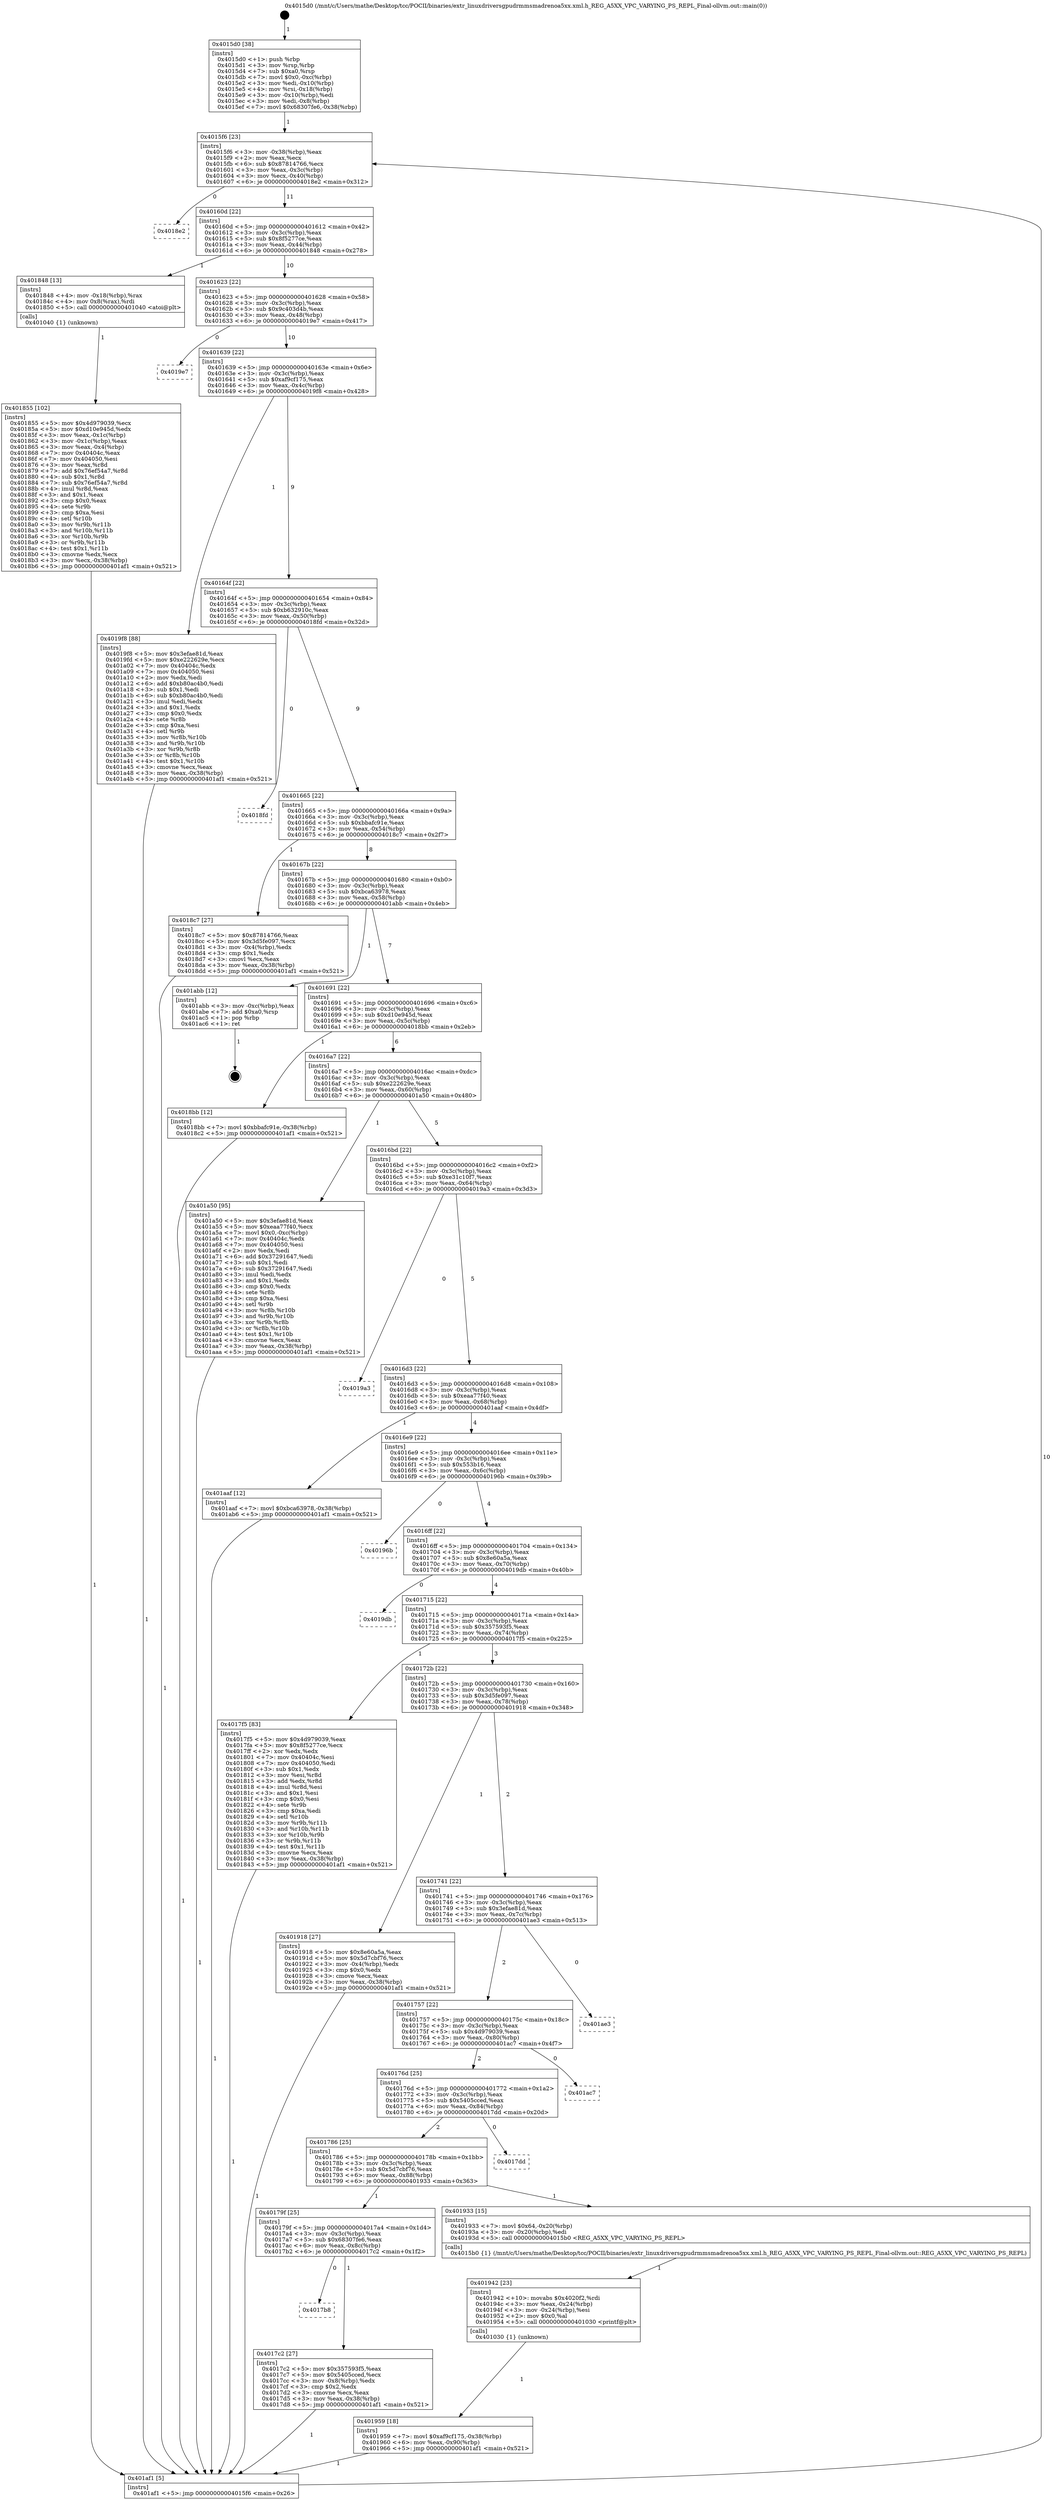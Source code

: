 digraph "0x4015d0" {
  label = "0x4015d0 (/mnt/c/Users/mathe/Desktop/tcc/POCII/binaries/extr_linuxdriversgpudrmmsmadrenoa5xx.xml.h_REG_A5XX_VPC_VARYING_PS_REPL_Final-ollvm.out::main(0))"
  labelloc = "t"
  node[shape=record]

  Entry [label="",width=0.3,height=0.3,shape=circle,fillcolor=black,style=filled]
  "0x4015f6" [label="{
     0x4015f6 [23]\l
     | [instrs]\l
     &nbsp;&nbsp;0x4015f6 \<+3\>: mov -0x38(%rbp),%eax\l
     &nbsp;&nbsp;0x4015f9 \<+2\>: mov %eax,%ecx\l
     &nbsp;&nbsp;0x4015fb \<+6\>: sub $0x87814766,%ecx\l
     &nbsp;&nbsp;0x401601 \<+3\>: mov %eax,-0x3c(%rbp)\l
     &nbsp;&nbsp;0x401604 \<+3\>: mov %ecx,-0x40(%rbp)\l
     &nbsp;&nbsp;0x401607 \<+6\>: je 00000000004018e2 \<main+0x312\>\l
  }"]
  "0x4018e2" [label="{
     0x4018e2\l
  }", style=dashed]
  "0x40160d" [label="{
     0x40160d [22]\l
     | [instrs]\l
     &nbsp;&nbsp;0x40160d \<+5\>: jmp 0000000000401612 \<main+0x42\>\l
     &nbsp;&nbsp;0x401612 \<+3\>: mov -0x3c(%rbp),%eax\l
     &nbsp;&nbsp;0x401615 \<+5\>: sub $0x8f5277ce,%eax\l
     &nbsp;&nbsp;0x40161a \<+3\>: mov %eax,-0x44(%rbp)\l
     &nbsp;&nbsp;0x40161d \<+6\>: je 0000000000401848 \<main+0x278\>\l
  }"]
  Exit [label="",width=0.3,height=0.3,shape=circle,fillcolor=black,style=filled,peripheries=2]
  "0x401848" [label="{
     0x401848 [13]\l
     | [instrs]\l
     &nbsp;&nbsp;0x401848 \<+4\>: mov -0x18(%rbp),%rax\l
     &nbsp;&nbsp;0x40184c \<+4\>: mov 0x8(%rax),%rdi\l
     &nbsp;&nbsp;0x401850 \<+5\>: call 0000000000401040 \<atoi@plt\>\l
     | [calls]\l
     &nbsp;&nbsp;0x401040 \{1\} (unknown)\l
  }"]
  "0x401623" [label="{
     0x401623 [22]\l
     | [instrs]\l
     &nbsp;&nbsp;0x401623 \<+5\>: jmp 0000000000401628 \<main+0x58\>\l
     &nbsp;&nbsp;0x401628 \<+3\>: mov -0x3c(%rbp),%eax\l
     &nbsp;&nbsp;0x40162b \<+5\>: sub $0x9c403d4b,%eax\l
     &nbsp;&nbsp;0x401630 \<+3\>: mov %eax,-0x48(%rbp)\l
     &nbsp;&nbsp;0x401633 \<+6\>: je 00000000004019e7 \<main+0x417\>\l
  }"]
  "0x401959" [label="{
     0x401959 [18]\l
     | [instrs]\l
     &nbsp;&nbsp;0x401959 \<+7\>: movl $0xaf9cf175,-0x38(%rbp)\l
     &nbsp;&nbsp;0x401960 \<+6\>: mov %eax,-0x90(%rbp)\l
     &nbsp;&nbsp;0x401966 \<+5\>: jmp 0000000000401af1 \<main+0x521\>\l
  }"]
  "0x4019e7" [label="{
     0x4019e7\l
  }", style=dashed]
  "0x401639" [label="{
     0x401639 [22]\l
     | [instrs]\l
     &nbsp;&nbsp;0x401639 \<+5\>: jmp 000000000040163e \<main+0x6e\>\l
     &nbsp;&nbsp;0x40163e \<+3\>: mov -0x3c(%rbp),%eax\l
     &nbsp;&nbsp;0x401641 \<+5\>: sub $0xaf9cf175,%eax\l
     &nbsp;&nbsp;0x401646 \<+3\>: mov %eax,-0x4c(%rbp)\l
     &nbsp;&nbsp;0x401649 \<+6\>: je 00000000004019f8 \<main+0x428\>\l
  }"]
  "0x401942" [label="{
     0x401942 [23]\l
     | [instrs]\l
     &nbsp;&nbsp;0x401942 \<+10\>: movabs $0x4020f2,%rdi\l
     &nbsp;&nbsp;0x40194c \<+3\>: mov %eax,-0x24(%rbp)\l
     &nbsp;&nbsp;0x40194f \<+3\>: mov -0x24(%rbp),%esi\l
     &nbsp;&nbsp;0x401952 \<+2\>: mov $0x0,%al\l
     &nbsp;&nbsp;0x401954 \<+5\>: call 0000000000401030 \<printf@plt\>\l
     | [calls]\l
     &nbsp;&nbsp;0x401030 \{1\} (unknown)\l
  }"]
  "0x4019f8" [label="{
     0x4019f8 [88]\l
     | [instrs]\l
     &nbsp;&nbsp;0x4019f8 \<+5\>: mov $0x3efae81d,%eax\l
     &nbsp;&nbsp;0x4019fd \<+5\>: mov $0xe222629e,%ecx\l
     &nbsp;&nbsp;0x401a02 \<+7\>: mov 0x40404c,%edx\l
     &nbsp;&nbsp;0x401a09 \<+7\>: mov 0x404050,%esi\l
     &nbsp;&nbsp;0x401a10 \<+2\>: mov %edx,%edi\l
     &nbsp;&nbsp;0x401a12 \<+6\>: add $0xb80ac4b0,%edi\l
     &nbsp;&nbsp;0x401a18 \<+3\>: sub $0x1,%edi\l
     &nbsp;&nbsp;0x401a1b \<+6\>: sub $0xb80ac4b0,%edi\l
     &nbsp;&nbsp;0x401a21 \<+3\>: imul %edi,%edx\l
     &nbsp;&nbsp;0x401a24 \<+3\>: and $0x1,%edx\l
     &nbsp;&nbsp;0x401a27 \<+3\>: cmp $0x0,%edx\l
     &nbsp;&nbsp;0x401a2a \<+4\>: sete %r8b\l
     &nbsp;&nbsp;0x401a2e \<+3\>: cmp $0xa,%esi\l
     &nbsp;&nbsp;0x401a31 \<+4\>: setl %r9b\l
     &nbsp;&nbsp;0x401a35 \<+3\>: mov %r8b,%r10b\l
     &nbsp;&nbsp;0x401a38 \<+3\>: and %r9b,%r10b\l
     &nbsp;&nbsp;0x401a3b \<+3\>: xor %r9b,%r8b\l
     &nbsp;&nbsp;0x401a3e \<+3\>: or %r8b,%r10b\l
     &nbsp;&nbsp;0x401a41 \<+4\>: test $0x1,%r10b\l
     &nbsp;&nbsp;0x401a45 \<+3\>: cmovne %ecx,%eax\l
     &nbsp;&nbsp;0x401a48 \<+3\>: mov %eax,-0x38(%rbp)\l
     &nbsp;&nbsp;0x401a4b \<+5\>: jmp 0000000000401af1 \<main+0x521\>\l
  }"]
  "0x40164f" [label="{
     0x40164f [22]\l
     | [instrs]\l
     &nbsp;&nbsp;0x40164f \<+5\>: jmp 0000000000401654 \<main+0x84\>\l
     &nbsp;&nbsp;0x401654 \<+3\>: mov -0x3c(%rbp),%eax\l
     &nbsp;&nbsp;0x401657 \<+5\>: sub $0xb632910c,%eax\l
     &nbsp;&nbsp;0x40165c \<+3\>: mov %eax,-0x50(%rbp)\l
     &nbsp;&nbsp;0x40165f \<+6\>: je 00000000004018fd \<main+0x32d\>\l
  }"]
  "0x401855" [label="{
     0x401855 [102]\l
     | [instrs]\l
     &nbsp;&nbsp;0x401855 \<+5\>: mov $0x4d979039,%ecx\l
     &nbsp;&nbsp;0x40185a \<+5\>: mov $0xd10e945d,%edx\l
     &nbsp;&nbsp;0x40185f \<+3\>: mov %eax,-0x1c(%rbp)\l
     &nbsp;&nbsp;0x401862 \<+3\>: mov -0x1c(%rbp),%eax\l
     &nbsp;&nbsp;0x401865 \<+3\>: mov %eax,-0x4(%rbp)\l
     &nbsp;&nbsp;0x401868 \<+7\>: mov 0x40404c,%eax\l
     &nbsp;&nbsp;0x40186f \<+7\>: mov 0x404050,%esi\l
     &nbsp;&nbsp;0x401876 \<+3\>: mov %eax,%r8d\l
     &nbsp;&nbsp;0x401879 \<+7\>: add $0x76ef54a7,%r8d\l
     &nbsp;&nbsp;0x401880 \<+4\>: sub $0x1,%r8d\l
     &nbsp;&nbsp;0x401884 \<+7\>: sub $0x76ef54a7,%r8d\l
     &nbsp;&nbsp;0x40188b \<+4\>: imul %r8d,%eax\l
     &nbsp;&nbsp;0x40188f \<+3\>: and $0x1,%eax\l
     &nbsp;&nbsp;0x401892 \<+3\>: cmp $0x0,%eax\l
     &nbsp;&nbsp;0x401895 \<+4\>: sete %r9b\l
     &nbsp;&nbsp;0x401899 \<+3\>: cmp $0xa,%esi\l
     &nbsp;&nbsp;0x40189c \<+4\>: setl %r10b\l
     &nbsp;&nbsp;0x4018a0 \<+3\>: mov %r9b,%r11b\l
     &nbsp;&nbsp;0x4018a3 \<+3\>: and %r10b,%r11b\l
     &nbsp;&nbsp;0x4018a6 \<+3\>: xor %r10b,%r9b\l
     &nbsp;&nbsp;0x4018a9 \<+3\>: or %r9b,%r11b\l
     &nbsp;&nbsp;0x4018ac \<+4\>: test $0x1,%r11b\l
     &nbsp;&nbsp;0x4018b0 \<+3\>: cmovne %edx,%ecx\l
     &nbsp;&nbsp;0x4018b3 \<+3\>: mov %ecx,-0x38(%rbp)\l
     &nbsp;&nbsp;0x4018b6 \<+5\>: jmp 0000000000401af1 \<main+0x521\>\l
  }"]
  "0x4018fd" [label="{
     0x4018fd\l
  }", style=dashed]
  "0x401665" [label="{
     0x401665 [22]\l
     | [instrs]\l
     &nbsp;&nbsp;0x401665 \<+5\>: jmp 000000000040166a \<main+0x9a\>\l
     &nbsp;&nbsp;0x40166a \<+3\>: mov -0x3c(%rbp),%eax\l
     &nbsp;&nbsp;0x40166d \<+5\>: sub $0xbbafc91e,%eax\l
     &nbsp;&nbsp;0x401672 \<+3\>: mov %eax,-0x54(%rbp)\l
     &nbsp;&nbsp;0x401675 \<+6\>: je 00000000004018c7 \<main+0x2f7\>\l
  }"]
  "0x4015d0" [label="{
     0x4015d0 [38]\l
     | [instrs]\l
     &nbsp;&nbsp;0x4015d0 \<+1\>: push %rbp\l
     &nbsp;&nbsp;0x4015d1 \<+3\>: mov %rsp,%rbp\l
     &nbsp;&nbsp;0x4015d4 \<+7\>: sub $0xa0,%rsp\l
     &nbsp;&nbsp;0x4015db \<+7\>: movl $0x0,-0xc(%rbp)\l
     &nbsp;&nbsp;0x4015e2 \<+3\>: mov %edi,-0x10(%rbp)\l
     &nbsp;&nbsp;0x4015e5 \<+4\>: mov %rsi,-0x18(%rbp)\l
     &nbsp;&nbsp;0x4015e9 \<+3\>: mov -0x10(%rbp),%edi\l
     &nbsp;&nbsp;0x4015ec \<+3\>: mov %edi,-0x8(%rbp)\l
     &nbsp;&nbsp;0x4015ef \<+7\>: movl $0x68307fe6,-0x38(%rbp)\l
  }"]
  "0x4018c7" [label="{
     0x4018c7 [27]\l
     | [instrs]\l
     &nbsp;&nbsp;0x4018c7 \<+5\>: mov $0x87814766,%eax\l
     &nbsp;&nbsp;0x4018cc \<+5\>: mov $0x3d5fe097,%ecx\l
     &nbsp;&nbsp;0x4018d1 \<+3\>: mov -0x4(%rbp),%edx\l
     &nbsp;&nbsp;0x4018d4 \<+3\>: cmp $0x1,%edx\l
     &nbsp;&nbsp;0x4018d7 \<+3\>: cmovl %ecx,%eax\l
     &nbsp;&nbsp;0x4018da \<+3\>: mov %eax,-0x38(%rbp)\l
     &nbsp;&nbsp;0x4018dd \<+5\>: jmp 0000000000401af1 \<main+0x521\>\l
  }"]
  "0x40167b" [label="{
     0x40167b [22]\l
     | [instrs]\l
     &nbsp;&nbsp;0x40167b \<+5\>: jmp 0000000000401680 \<main+0xb0\>\l
     &nbsp;&nbsp;0x401680 \<+3\>: mov -0x3c(%rbp),%eax\l
     &nbsp;&nbsp;0x401683 \<+5\>: sub $0xbca63978,%eax\l
     &nbsp;&nbsp;0x401688 \<+3\>: mov %eax,-0x58(%rbp)\l
     &nbsp;&nbsp;0x40168b \<+6\>: je 0000000000401abb \<main+0x4eb\>\l
  }"]
  "0x401af1" [label="{
     0x401af1 [5]\l
     | [instrs]\l
     &nbsp;&nbsp;0x401af1 \<+5\>: jmp 00000000004015f6 \<main+0x26\>\l
  }"]
  "0x401abb" [label="{
     0x401abb [12]\l
     | [instrs]\l
     &nbsp;&nbsp;0x401abb \<+3\>: mov -0xc(%rbp),%eax\l
     &nbsp;&nbsp;0x401abe \<+7\>: add $0xa0,%rsp\l
     &nbsp;&nbsp;0x401ac5 \<+1\>: pop %rbp\l
     &nbsp;&nbsp;0x401ac6 \<+1\>: ret\l
  }"]
  "0x401691" [label="{
     0x401691 [22]\l
     | [instrs]\l
     &nbsp;&nbsp;0x401691 \<+5\>: jmp 0000000000401696 \<main+0xc6\>\l
     &nbsp;&nbsp;0x401696 \<+3\>: mov -0x3c(%rbp),%eax\l
     &nbsp;&nbsp;0x401699 \<+5\>: sub $0xd10e945d,%eax\l
     &nbsp;&nbsp;0x40169e \<+3\>: mov %eax,-0x5c(%rbp)\l
     &nbsp;&nbsp;0x4016a1 \<+6\>: je 00000000004018bb \<main+0x2eb\>\l
  }"]
  "0x4017b8" [label="{
     0x4017b8\l
  }", style=dashed]
  "0x4018bb" [label="{
     0x4018bb [12]\l
     | [instrs]\l
     &nbsp;&nbsp;0x4018bb \<+7\>: movl $0xbbafc91e,-0x38(%rbp)\l
     &nbsp;&nbsp;0x4018c2 \<+5\>: jmp 0000000000401af1 \<main+0x521\>\l
  }"]
  "0x4016a7" [label="{
     0x4016a7 [22]\l
     | [instrs]\l
     &nbsp;&nbsp;0x4016a7 \<+5\>: jmp 00000000004016ac \<main+0xdc\>\l
     &nbsp;&nbsp;0x4016ac \<+3\>: mov -0x3c(%rbp),%eax\l
     &nbsp;&nbsp;0x4016af \<+5\>: sub $0xe222629e,%eax\l
     &nbsp;&nbsp;0x4016b4 \<+3\>: mov %eax,-0x60(%rbp)\l
     &nbsp;&nbsp;0x4016b7 \<+6\>: je 0000000000401a50 \<main+0x480\>\l
  }"]
  "0x4017c2" [label="{
     0x4017c2 [27]\l
     | [instrs]\l
     &nbsp;&nbsp;0x4017c2 \<+5\>: mov $0x357593f5,%eax\l
     &nbsp;&nbsp;0x4017c7 \<+5\>: mov $0x5405cced,%ecx\l
     &nbsp;&nbsp;0x4017cc \<+3\>: mov -0x8(%rbp),%edx\l
     &nbsp;&nbsp;0x4017cf \<+3\>: cmp $0x2,%edx\l
     &nbsp;&nbsp;0x4017d2 \<+3\>: cmovne %ecx,%eax\l
     &nbsp;&nbsp;0x4017d5 \<+3\>: mov %eax,-0x38(%rbp)\l
     &nbsp;&nbsp;0x4017d8 \<+5\>: jmp 0000000000401af1 \<main+0x521\>\l
  }"]
  "0x401a50" [label="{
     0x401a50 [95]\l
     | [instrs]\l
     &nbsp;&nbsp;0x401a50 \<+5\>: mov $0x3efae81d,%eax\l
     &nbsp;&nbsp;0x401a55 \<+5\>: mov $0xeaa77f40,%ecx\l
     &nbsp;&nbsp;0x401a5a \<+7\>: movl $0x0,-0xc(%rbp)\l
     &nbsp;&nbsp;0x401a61 \<+7\>: mov 0x40404c,%edx\l
     &nbsp;&nbsp;0x401a68 \<+7\>: mov 0x404050,%esi\l
     &nbsp;&nbsp;0x401a6f \<+2\>: mov %edx,%edi\l
     &nbsp;&nbsp;0x401a71 \<+6\>: add $0x37291647,%edi\l
     &nbsp;&nbsp;0x401a77 \<+3\>: sub $0x1,%edi\l
     &nbsp;&nbsp;0x401a7a \<+6\>: sub $0x37291647,%edi\l
     &nbsp;&nbsp;0x401a80 \<+3\>: imul %edi,%edx\l
     &nbsp;&nbsp;0x401a83 \<+3\>: and $0x1,%edx\l
     &nbsp;&nbsp;0x401a86 \<+3\>: cmp $0x0,%edx\l
     &nbsp;&nbsp;0x401a89 \<+4\>: sete %r8b\l
     &nbsp;&nbsp;0x401a8d \<+3\>: cmp $0xa,%esi\l
     &nbsp;&nbsp;0x401a90 \<+4\>: setl %r9b\l
     &nbsp;&nbsp;0x401a94 \<+3\>: mov %r8b,%r10b\l
     &nbsp;&nbsp;0x401a97 \<+3\>: and %r9b,%r10b\l
     &nbsp;&nbsp;0x401a9a \<+3\>: xor %r9b,%r8b\l
     &nbsp;&nbsp;0x401a9d \<+3\>: or %r8b,%r10b\l
     &nbsp;&nbsp;0x401aa0 \<+4\>: test $0x1,%r10b\l
     &nbsp;&nbsp;0x401aa4 \<+3\>: cmovne %ecx,%eax\l
     &nbsp;&nbsp;0x401aa7 \<+3\>: mov %eax,-0x38(%rbp)\l
     &nbsp;&nbsp;0x401aaa \<+5\>: jmp 0000000000401af1 \<main+0x521\>\l
  }"]
  "0x4016bd" [label="{
     0x4016bd [22]\l
     | [instrs]\l
     &nbsp;&nbsp;0x4016bd \<+5\>: jmp 00000000004016c2 \<main+0xf2\>\l
     &nbsp;&nbsp;0x4016c2 \<+3\>: mov -0x3c(%rbp),%eax\l
     &nbsp;&nbsp;0x4016c5 \<+5\>: sub $0xe31c10f7,%eax\l
     &nbsp;&nbsp;0x4016ca \<+3\>: mov %eax,-0x64(%rbp)\l
     &nbsp;&nbsp;0x4016cd \<+6\>: je 00000000004019a3 \<main+0x3d3\>\l
  }"]
  "0x40179f" [label="{
     0x40179f [25]\l
     | [instrs]\l
     &nbsp;&nbsp;0x40179f \<+5\>: jmp 00000000004017a4 \<main+0x1d4\>\l
     &nbsp;&nbsp;0x4017a4 \<+3\>: mov -0x3c(%rbp),%eax\l
     &nbsp;&nbsp;0x4017a7 \<+5\>: sub $0x68307fe6,%eax\l
     &nbsp;&nbsp;0x4017ac \<+6\>: mov %eax,-0x8c(%rbp)\l
     &nbsp;&nbsp;0x4017b2 \<+6\>: je 00000000004017c2 \<main+0x1f2\>\l
  }"]
  "0x4019a3" [label="{
     0x4019a3\l
  }", style=dashed]
  "0x4016d3" [label="{
     0x4016d3 [22]\l
     | [instrs]\l
     &nbsp;&nbsp;0x4016d3 \<+5\>: jmp 00000000004016d8 \<main+0x108\>\l
     &nbsp;&nbsp;0x4016d8 \<+3\>: mov -0x3c(%rbp),%eax\l
     &nbsp;&nbsp;0x4016db \<+5\>: sub $0xeaa77f40,%eax\l
     &nbsp;&nbsp;0x4016e0 \<+3\>: mov %eax,-0x68(%rbp)\l
     &nbsp;&nbsp;0x4016e3 \<+6\>: je 0000000000401aaf \<main+0x4df\>\l
  }"]
  "0x401933" [label="{
     0x401933 [15]\l
     | [instrs]\l
     &nbsp;&nbsp;0x401933 \<+7\>: movl $0x64,-0x20(%rbp)\l
     &nbsp;&nbsp;0x40193a \<+3\>: mov -0x20(%rbp),%edi\l
     &nbsp;&nbsp;0x40193d \<+5\>: call 00000000004015b0 \<REG_A5XX_VPC_VARYING_PS_REPL\>\l
     | [calls]\l
     &nbsp;&nbsp;0x4015b0 \{1\} (/mnt/c/Users/mathe/Desktop/tcc/POCII/binaries/extr_linuxdriversgpudrmmsmadrenoa5xx.xml.h_REG_A5XX_VPC_VARYING_PS_REPL_Final-ollvm.out::REG_A5XX_VPC_VARYING_PS_REPL)\l
  }"]
  "0x401aaf" [label="{
     0x401aaf [12]\l
     | [instrs]\l
     &nbsp;&nbsp;0x401aaf \<+7\>: movl $0xbca63978,-0x38(%rbp)\l
     &nbsp;&nbsp;0x401ab6 \<+5\>: jmp 0000000000401af1 \<main+0x521\>\l
  }"]
  "0x4016e9" [label="{
     0x4016e9 [22]\l
     | [instrs]\l
     &nbsp;&nbsp;0x4016e9 \<+5\>: jmp 00000000004016ee \<main+0x11e\>\l
     &nbsp;&nbsp;0x4016ee \<+3\>: mov -0x3c(%rbp),%eax\l
     &nbsp;&nbsp;0x4016f1 \<+5\>: sub $0x553b16,%eax\l
     &nbsp;&nbsp;0x4016f6 \<+3\>: mov %eax,-0x6c(%rbp)\l
     &nbsp;&nbsp;0x4016f9 \<+6\>: je 000000000040196b \<main+0x39b\>\l
  }"]
  "0x401786" [label="{
     0x401786 [25]\l
     | [instrs]\l
     &nbsp;&nbsp;0x401786 \<+5\>: jmp 000000000040178b \<main+0x1bb\>\l
     &nbsp;&nbsp;0x40178b \<+3\>: mov -0x3c(%rbp),%eax\l
     &nbsp;&nbsp;0x40178e \<+5\>: sub $0x5d7cbf76,%eax\l
     &nbsp;&nbsp;0x401793 \<+6\>: mov %eax,-0x88(%rbp)\l
     &nbsp;&nbsp;0x401799 \<+6\>: je 0000000000401933 \<main+0x363\>\l
  }"]
  "0x40196b" [label="{
     0x40196b\l
  }", style=dashed]
  "0x4016ff" [label="{
     0x4016ff [22]\l
     | [instrs]\l
     &nbsp;&nbsp;0x4016ff \<+5\>: jmp 0000000000401704 \<main+0x134\>\l
     &nbsp;&nbsp;0x401704 \<+3\>: mov -0x3c(%rbp),%eax\l
     &nbsp;&nbsp;0x401707 \<+5\>: sub $0x8e60a5a,%eax\l
     &nbsp;&nbsp;0x40170c \<+3\>: mov %eax,-0x70(%rbp)\l
     &nbsp;&nbsp;0x40170f \<+6\>: je 00000000004019db \<main+0x40b\>\l
  }"]
  "0x4017dd" [label="{
     0x4017dd\l
  }", style=dashed]
  "0x4019db" [label="{
     0x4019db\l
  }", style=dashed]
  "0x401715" [label="{
     0x401715 [22]\l
     | [instrs]\l
     &nbsp;&nbsp;0x401715 \<+5\>: jmp 000000000040171a \<main+0x14a\>\l
     &nbsp;&nbsp;0x40171a \<+3\>: mov -0x3c(%rbp),%eax\l
     &nbsp;&nbsp;0x40171d \<+5\>: sub $0x357593f5,%eax\l
     &nbsp;&nbsp;0x401722 \<+3\>: mov %eax,-0x74(%rbp)\l
     &nbsp;&nbsp;0x401725 \<+6\>: je 00000000004017f5 \<main+0x225\>\l
  }"]
  "0x40176d" [label="{
     0x40176d [25]\l
     | [instrs]\l
     &nbsp;&nbsp;0x40176d \<+5\>: jmp 0000000000401772 \<main+0x1a2\>\l
     &nbsp;&nbsp;0x401772 \<+3\>: mov -0x3c(%rbp),%eax\l
     &nbsp;&nbsp;0x401775 \<+5\>: sub $0x5405cced,%eax\l
     &nbsp;&nbsp;0x40177a \<+6\>: mov %eax,-0x84(%rbp)\l
     &nbsp;&nbsp;0x401780 \<+6\>: je 00000000004017dd \<main+0x20d\>\l
  }"]
  "0x4017f5" [label="{
     0x4017f5 [83]\l
     | [instrs]\l
     &nbsp;&nbsp;0x4017f5 \<+5\>: mov $0x4d979039,%eax\l
     &nbsp;&nbsp;0x4017fa \<+5\>: mov $0x8f5277ce,%ecx\l
     &nbsp;&nbsp;0x4017ff \<+2\>: xor %edx,%edx\l
     &nbsp;&nbsp;0x401801 \<+7\>: mov 0x40404c,%esi\l
     &nbsp;&nbsp;0x401808 \<+7\>: mov 0x404050,%edi\l
     &nbsp;&nbsp;0x40180f \<+3\>: sub $0x1,%edx\l
     &nbsp;&nbsp;0x401812 \<+3\>: mov %esi,%r8d\l
     &nbsp;&nbsp;0x401815 \<+3\>: add %edx,%r8d\l
     &nbsp;&nbsp;0x401818 \<+4\>: imul %r8d,%esi\l
     &nbsp;&nbsp;0x40181c \<+3\>: and $0x1,%esi\l
     &nbsp;&nbsp;0x40181f \<+3\>: cmp $0x0,%esi\l
     &nbsp;&nbsp;0x401822 \<+4\>: sete %r9b\l
     &nbsp;&nbsp;0x401826 \<+3\>: cmp $0xa,%edi\l
     &nbsp;&nbsp;0x401829 \<+4\>: setl %r10b\l
     &nbsp;&nbsp;0x40182d \<+3\>: mov %r9b,%r11b\l
     &nbsp;&nbsp;0x401830 \<+3\>: and %r10b,%r11b\l
     &nbsp;&nbsp;0x401833 \<+3\>: xor %r10b,%r9b\l
     &nbsp;&nbsp;0x401836 \<+3\>: or %r9b,%r11b\l
     &nbsp;&nbsp;0x401839 \<+4\>: test $0x1,%r11b\l
     &nbsp;&nbsp;0x40183d \<+3\>: cmovne %ecx,%eax\l
     &nbsp;&nbsp;0x401840 \<+3\>: mov %eax,-0x38(%rbp)\l
     &nbsp;&nbsp;0x401843 \<+5\>: jmp 0000000000401af1 \<main+0x521\>\l
  }"]
  "0x40172b" [label="{
     0x40172b [22]\l
     | [instrs]\l
     &nbsp;&nbsp;0x40172b \<+5\>: jmp 0000000000401730 \<main+0x160\>\l
     &nbsp;&nbsp;0x401730 \<+3\>: mov -0x3c(%rbp),%eax\l
     &nbsp;&nbsp;0x401733 \<+5\>: sub $0x3d5fe097,%eax\l
     &nbsp;&nbsp;0x401738 \<+3\>: mov %eax,-0x78(%rbp)\l
     &nbsp;&nbsp;0x40173b \<+6\>: je 0000000000401918 \<main+0x348\>\l
  }"]
  "0x401ac7" [label="{
     0x401ac7\l
  }", style=dashed]
  "0x401918" [label="{
     0x401918 [27]\l
     | [instrs]\l
     &nbsp;&nbsp;0x401918 \<+5\>: mov $0x8e60a5a,%eax\l
     &nbsp;&nbsp;0x40191d \<+5\>: mov $0x5d7cbf76,%ecx\l
     &nbsp;&nbsp;0x401922 \<+3\>: mov -0x4(%rbp),%edx\l
     &nbsp;&nbsp;0x401925 \<+3\>: cmp $0x0,%edx\l
     &nbsp;&nbsp;0x401928 \<+3\>: cmove %ecx,%eax\l
     &nbsp;&nbsp;0x40192b \<+3\>: mov %eax,-0x38(%rbp)\l
     &nbsp;&nbsp;0x40192e \<+5\>: jmp 0000000000401af1 \<main+0x521\>\l
  }"]
  "0x401741" [label="{
     0x401741 [22]\l
     | [instrs]\l
     &nbsp;&nbsp;0x401741 \<+5\>: jmp 0000000000401746 \<main+0x176\>\l
     &nbsp;&nbsp;0x401746 \<+3\>: mov -0x3c(%rbp),%eax\l
     &nbsp;&nbsp;0x401749 \<+5\>: sub $0x3efae81d,%eax\l
     &nbsp;&nbsp;0x40174e \<+3\>: mov %eax,-0x7c(%rbp)\l
     &nbsp;&nbsp;0x401751 \<+6\>: je 0000000000401ae3 \<main+0x513\>\l
  }"]
  "0x401757" [label="{
     0x401757 [22]\l
     | [instrs]\l
     &nbsp;&nbsp;0x401757 \<+5\>: jmp 000000000040175c \<main+0x18c\>\l
     &nbsp;&nbsp;0x40175c \<+3\>: mov -0x3c(%rbp),%eax\l
     &nbsp;&nbsp;0x40175f \<+5\>: sub $0x4d979039,%eax\l
     &nbsp;&nbsp;0x401764 \<+3\>: mov %eax,-0x80(%rbp)\l
     &nbsp;&nbsp;0x401767 \<+6\>: je 0000000000401ac7 \<main+0x4f7\>\l
  }"]
  "0x401ae3" [label="{
     0x401ae3\l
  }", style=dashed]
  Entry -> "0x4015d0" [label=" 1"]
  "0x4015f6" -> "0x4018e2" [label=" 0"]
  "0x4015f6" -> "0x40160d" [label=" 11"]
  "0x401abb" -> Exit [label=" 1"]
  "0x40160d" -> "0x401848" [label=" 1"]
  "0x40160d" -> "0x401623" [label=" 10"]
  "0x401aaf" -> "0x401af1" [label=" 1"]
  "0x401623" -> "0x4019e7" [label=" 0"]
  "0x401623" -> "0x401639" [label=" 10"]
  "0x401a50" -> "0x401af1" [label=" 1"]
  "0x401639" -> "0x4019f8" [label=" 1"]
  "0x401639" -> "0x40164f" [label=" 9"]
  "0x4019f8" -> "0x401af1" [label=" 1"]
  "0x40164f" -> "0x4018fd" [label=" 0"]
  "0x40164f" -> "0x401665" [label=" 9"]
  "0x401959" -> "0x401af1" [label=" 1"]
  "0x401665" -> "0x4018c7" [label=" 1"]
  "0x401665" -> "0x40167b" [label=" 8"]
  "0x401942" -> "0x401959" [label=" 1"]
  "0x40167b" -> "0x401abb" [label=" 1"]
  "0x40167b" -> "0x401691" [label=" 7"]
  "0x401933" -> "0x401942" [label=" 1"]
  "0x401691" -> "0x4018bb" [label=" 1"]
  "0x401691" -> "0x4016a7" [label=" 6"]
  "0x401918" -> "0x401af1" [label=" 1"]
  "0x4016a7" -> "0x401a50" [label=" 1"]
  "0x4016a7" -> "0x4016bd" [label=" 5"]
  "0x4018c7" -> "0x401af1" [label=" 1"]
  "0x4016bd" -> "0x4019a3" [label=" 0"]
  "0x4016bd" -> "0x4016d3" [label=" 5"]
  "0x401855" -> "0x401af1" [label=" 1"]
  "0x4016d3" -> "0x401aaf" [label=" 1"]
  "0x4016d3" -> "0x4016e9" [label=" 4"]
  "0x401848" -> "0x401855" [label=" 1"]
  "0x4016e9" -> "0x40196b" [label=" 0"]
  "0x4016e9" -> "0x4016ff" [label=" 4"]
  "0x401af1" -> "0x4015f6" [label=" 10"]
  "0x4016ff" -> "0x4019db" [label=" 0"]
  "0x4016ff" -> "0x401715" [label=" 4"]
  "0x4015d0" -> "0x4015f6" [label=" 1"]
  "0x401715" -> "0x4017f5" [label=" 1"]
  "0x401715" -> "0x40172b" [label=" 3"]
  "0x40179f" -> "0x4017b8" [label=" 0"]
  "0x40172b" -> "0x401918" [label=" 1"]
  "0x40172b" -> "0x401741" [label=" 2"]
  "0x40179f" -> "0x4017c2" [label=" 1"]
  "0x401741" -> "0x401ae3" [label=" 0"]
  "0x401741" -> "0x401757" [label=" 2"]
  "0x4018bb" -> "0x401af1" [label=" 1"]
  "0x401757" -> "0x401ac7" [label=" 0"]
  "0x401757" -> "0x40176d" [label=" 2"]
  "0x4017c2" -> "0x401af1" [label=" 1"]
  "0x40176d" -> "0x4017dd" [label=" 0"]
  "0x40176d" -> "0x401786" [label=" 2"]
  "0x4017f5" -> "0x401af1" [label=" 1"]
  "0x401786" -> "0x401933" [label=" 1"]
  "0x401786" -> "0x40179f" [label=" 1"]
}
